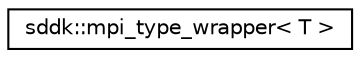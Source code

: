 digraph "Graphical Class Hierarchy"
{
 // INTERACTIVE_SVG=YES
  edge [fontname="Helvetica",fontsize="10",labelfontname="Helvetica",labelfontsize="10"];
  node [fontname="Helvetica",fontsize="10",shape=record];
  rankdir="LR";
  Node1 [label="sddk::mpi_type_wrapper\< T \>",height=0.2,width=0.4,color="black", fillcolor="white", style="filled",URL="$structsddk_1_1mpi__type__wrapper.html"];
}
